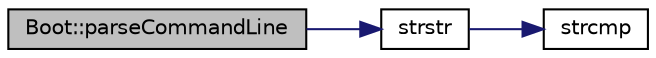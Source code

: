 digraph "Boot::parseCommandLine"
{
 // LATEX_PDF_SIZE
  edge [fontname="Helvetica",fontsize="10",labelfontname="Helvetica",labelfontsize="10"];
  node [fontname="Helvetica",fontsize="10",shape=record];
  rankdir="LR";
  Node1 [label="Boot::parseCommandLine",height=0.2,width=0.4,color="black", fillcolor="grey75", style="filled", fontcolor="black",tooltip="Parse a command line for registered arguments."];
  Node1 -> Node2 [color="midnightblue",fontsize="10",style="solid",fontname="Helvetica"];
  Node2 [label="strstr",height=0.2,width=0.4,color="black", fillcolor="white", style="filled",URL="$d5/d24/string_8cpp.html#ae1e87cf0776db5e2c3f9350b61e56000",tooltip="Locates a substring (needle) within a containing string (haystack)"];
  Node2 -> Node3 [color="midnightblue",fontsize="10",style="solid",fontname="Helvetica"];
  Node3 [label="strcmp",height=0.2,width=0.4,color="black", fillcolor="white", style="filled",URL="$d5/d24/string_8cpp.html#a11bd144d7d44914099a3aeddf1c8567d",tooltip="Compares two strings."];
}
